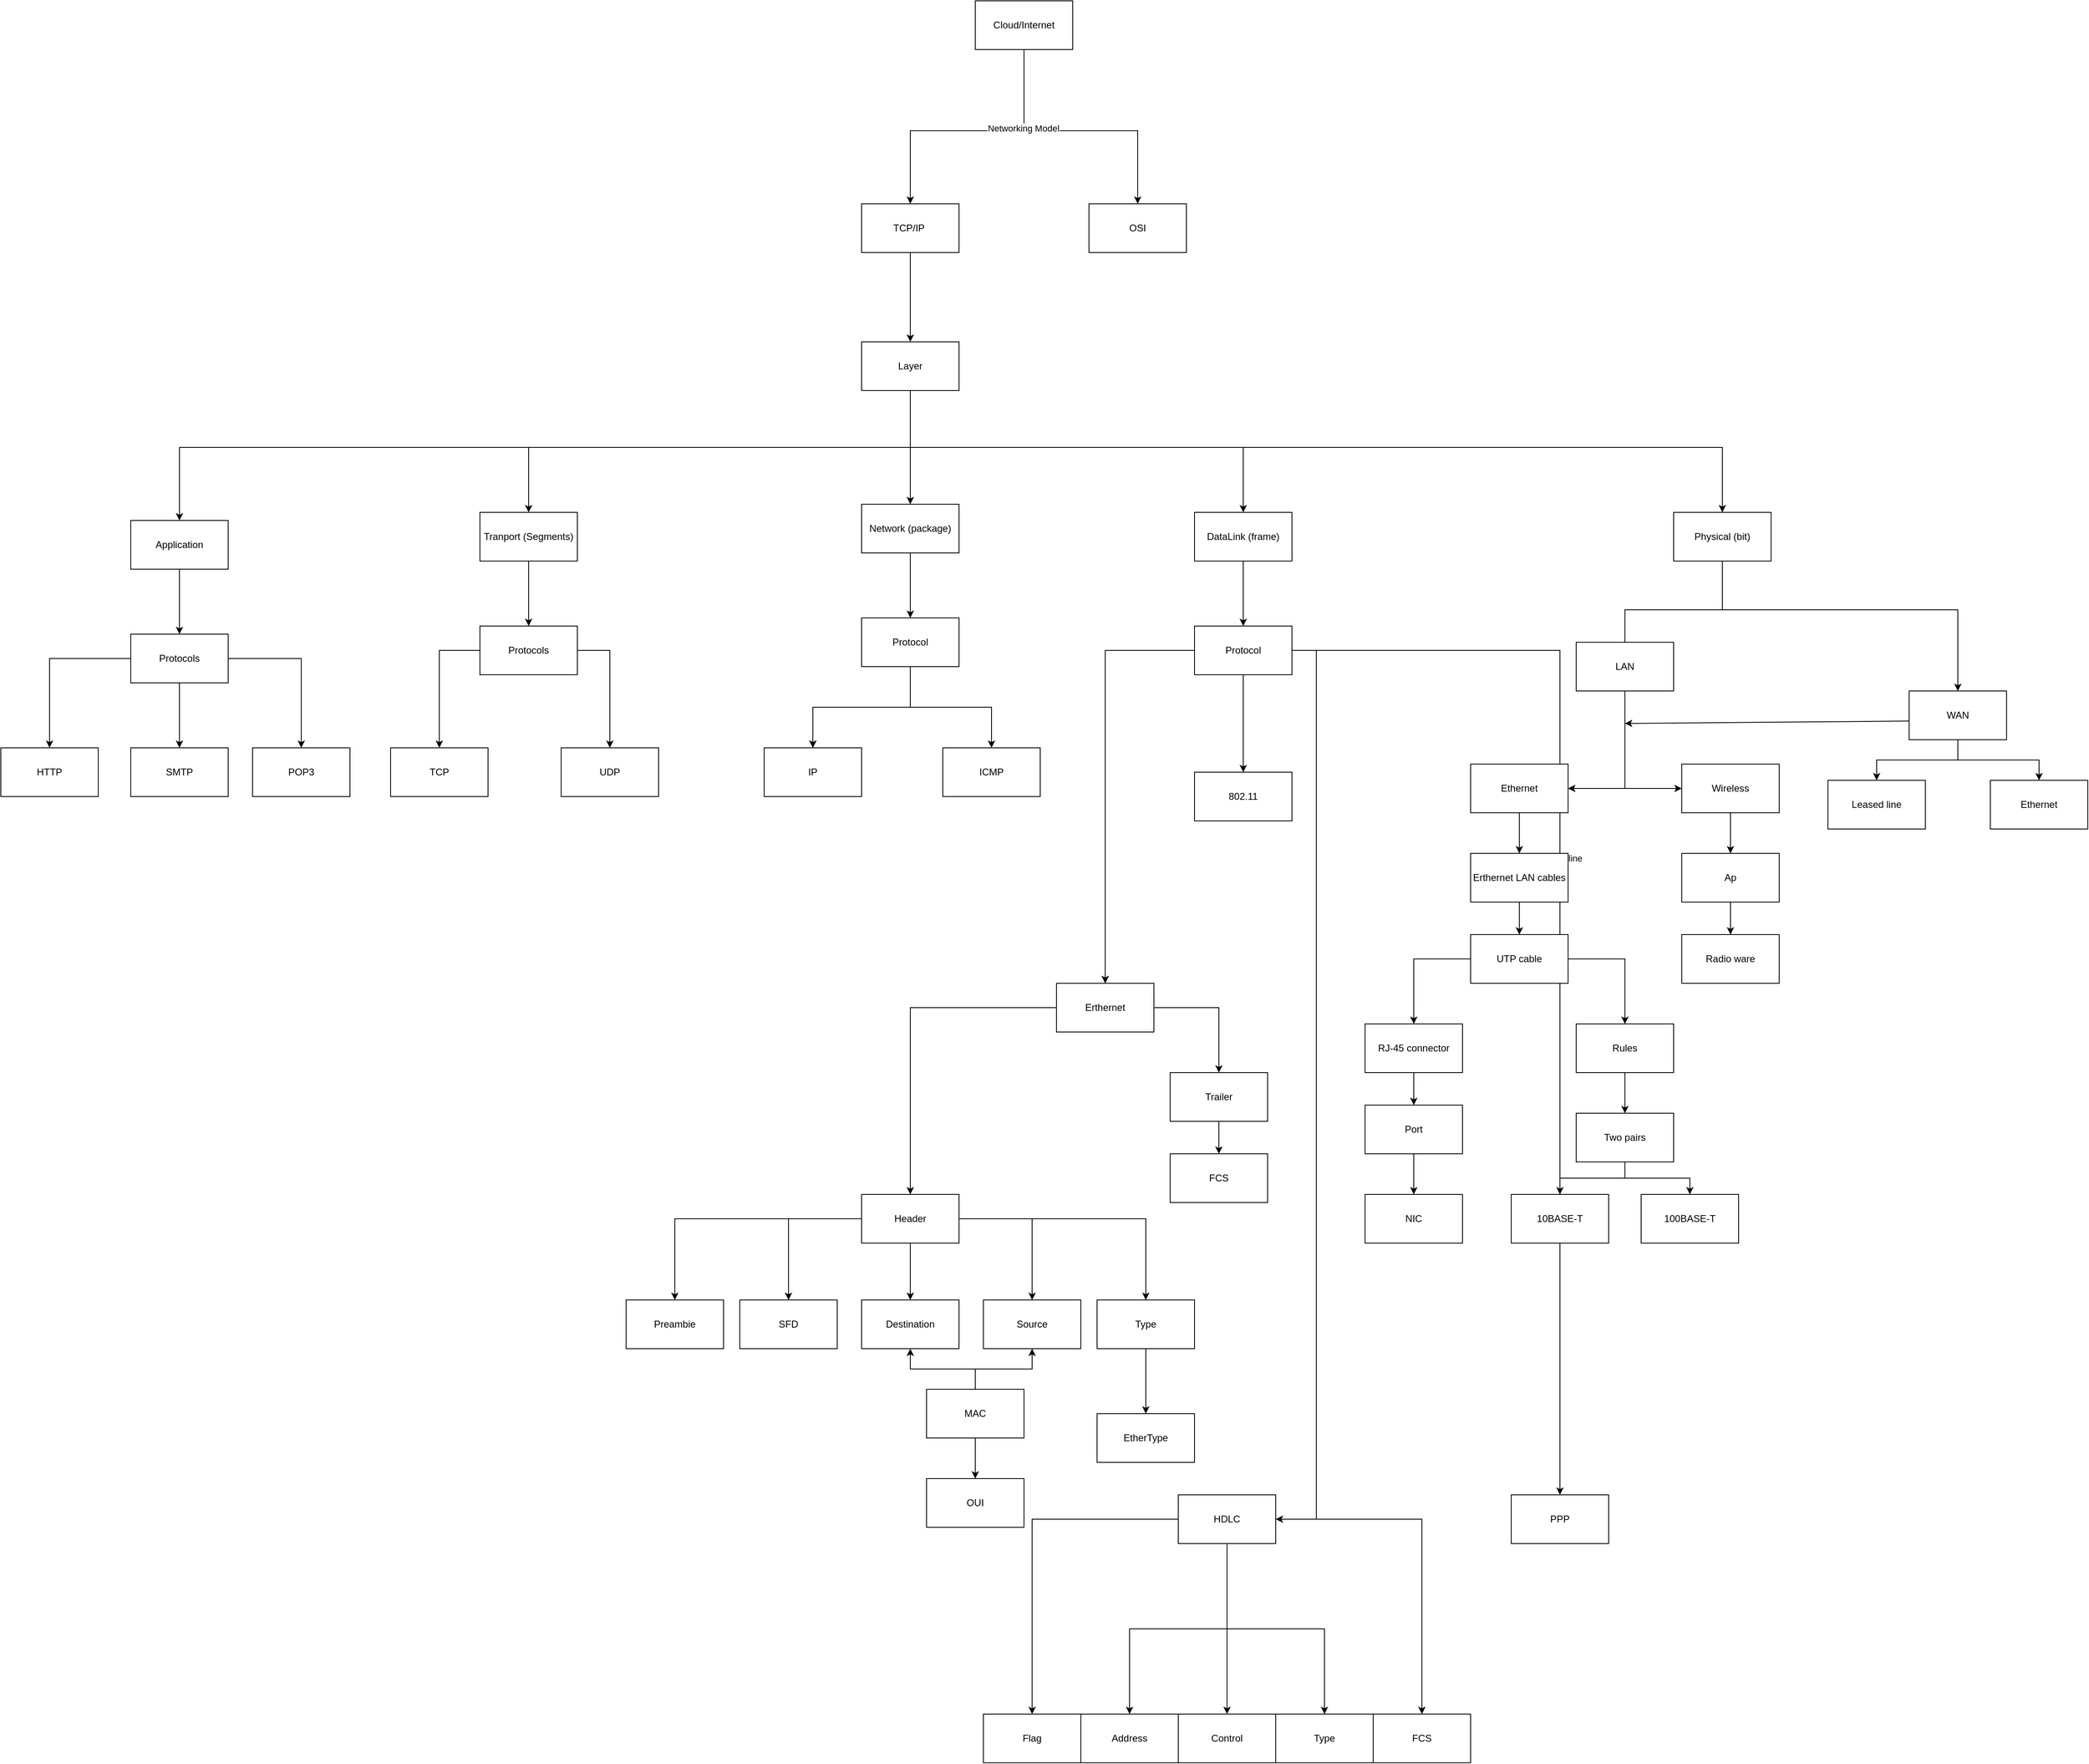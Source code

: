 <mxfile version="20.8.16" type="device"><diagram name="Page-1" id="VryeQ-Gk2uv_BgI80pkC"><mxGraphModel dx="4025" dy="1936" grid="1" gridSize="10" guides="1" tooltips="1" connect="1" arrows="1" fold="1" page="1" pageScale="1" pageWidth="850" pageHeight="1100" math="0" shadow="0"><root><mxCell id="0"/><mxCell id="1" parent="0"/><mxCell id="UHQ6FT25vWfmQ0ILFTmu-5" value="" style="edgeStyle=orthogonalEdgeStyle;rounded=0;orthogonalLoop=1;jettySize=auto;html=1;" parent="1" source="IW3LlE6zUHpfAB5gbioS-1" target="UHQ6FT25vWfmQ0ILFTmu-4" edge="1"><mxGeometry relative="1" as="geometry"><Array as="points"><mxPoint x="-1520" y="430"/><mxPoint x="-2420" y="430"/></Array></mxGeometry></mxCell><mxCell id="UHQ6FT25vWfmQ0ILFTmu-7" value="" style="edgeStyle=orthogonalEdgeStyle;rounded=0;orthogonalLoop=1;jettySize=auto;html=1;" parent="1" source="IW3LlE6zUHpfAB5gbioS-1" target="UHQ6FT25vWfmQ0ILFTmu-6" edge="1"><mxGeometry relative="1" as="geometry"><Array as="points"><mxPoint x="-1520" y="430"/><mxPoint x="-1990" y="430"/></Array></mxGeometry></mxCell><mxCell id="UHQ6FT25vWfmQ0ILFTmu-9" value="" style="edgeStyle=orthogonalEdgeStyle;rounded=0;orthogonalLoop=1;jettySize=auto;html=1;" parent="1" source="IW3LlE6zUHpfAB5gbioS-1" target="UHQ6FT25vWfmQ0ILFTmu-8" edge="1"><mxGeometry relative="1" as="geometry"><Array as="points"><mxPoint x="-1520" y="430"/><mxPoint x="-520" y="430"/></Array></mxGeometry></mxCell><mxCell id="UHQ6FT25vWfmQ0ILFTmu-11" value="" style="edgeStyle=orthogonalEdgeStyle;rounded=0;orthogonalLoop=1;jettySize=auto;html=1;" parent="1" source="IW3LlE6zUHpfAB5gbioS-1" target="UHQ6FT25vWfmQ0ILFTmu-10" edge="1"><mxGeometry relative="1" as="geometry"><Array as="points"><mxPoint x="-1520" y="430"/><mxPoint x="-1110" y="430"/></Array></mxGeometry></mxCell><mxCell id="UHQ6FT25vWfmQ0ILFTmu-13" value="" style="edgeStyle=orthogonalEdgeStyle;rounded=0;orthogonalLoop=1;jettySize=auto;html=1;" parent="1" source="IW3LlE6zUHpfAB5gbioS-1" target="UHQ6FT25vWfmQ0ILFTmu-12" edge="1"><mxGeometry relative="1" as="geometry"/></mxCell><mxCell id="IW3LlE6zUHpfAB5gbioS-1" value="Layer" style="rounded=0;whiteSpace=wrap;html=1;" parent="1" vertex="1"><mxGeometry x="-1580" y="300" width="120" height="60" as="geometry"/></mxCell><mxCell id="UHQ6FT25vWfmQ0ILFTmu-3" value="" style="edgeStyle=orthogonalEdgeStyle;rounded=0;orthogonalLoop=1;jettySize=auto;html=1;" parent="1" source="XTkcEaDEy779bnMQtPgK-1" target="UHQ6FT25vWfmQ0ILFTmu-2" edge="1"><mxGeometry relative="1" as="geometry"><Array as="points"><mxPoint x="-1380" y="40"/><mxPoint x="-1240" y="40"/></Array></mxGeometry></mxCell><mxCell id="UHQ6FT25vWfmQ0ILFTmu-16" value="" style="edgeStyle=orthogonalEdgeStyle;rounded=0;orthogonalLoop=1;jettySize=auto;html=1;" parent="1" source="XTkcEaDEy779bnMQtPgK-1" target="UHQ6FT25vWfmQ0ILFTmu-15" edge="1"><mxGeometry relative="1" as="geometry"><Array as="points"><mxPoint x="-1380" y="40"/><mxPoint x="-1520" y="40"/></Array></mxGeometry></mxCell><mxCell id="uH-ZD7RsXP37Ofw5bysv-13" value="Networking Model" style="edgeLabel;html=1;align=center;verticalAlign=middle;resizable=0;points=[];" parent="UHQ6FT25vWfmQ0ILFTmu-16" vertex="1" connectable="0"><mxGeometry x="-0.412" y="-1" relative="1" as="geometry"><mxPoint as="offset"/></mxGeometry></mxCell><mxCell id="XTkcEaDEy779bnMQtPgK-1" value="Cloud/Internet" style="rounded=0;whiteSpace=wrap;html=1;" parent="1" vertex="1"><mxGeometry x="-1440" y="-120" width="120" height="60" as="geometry"/></mxCell><mxCell id="UHQ6FT25vWfmQ0ILFTmu-2" value="OSI" style="whiteSpace=wrap;html=1;rounded=0;" parent="1" vertex="1"><mxGeometry x="-1300" y="130" width="120" height="60" as="geometry"/></mxCell><mxCell id="UHQ6FT25vWfmQ0ILFTmu-19" value="" style="edgeStyle=orthogonalEdgeStyle;rounded=0;orthogonalLoop=1;jettySize=auto;html=1;" parent="1" source="UHQ6FT25vWfmQ0ILFTmu-4" target="UHQ6FT25vWfmQ0ILFTmu-18" edge="1"><mxGeometry relative="1" as="geometry"/></mxCell><mxCell id="UHQ6FT25vWfmQ0ILFTmu-4" value="Application" style="whiteSpace=wrap;html=1;rounded=0;" parent="1" vertex="1"><mxGeometry x="-2480" y="520" width="120" height="60" as="geometry"/></mxCell><mxCell id="UHQ6FT25vWfmQ0ILFTmu-27" value="" style="edgeStyle=orthogonalEdgeStyle;rounded=0;orthogonalLoop=1;jettySize=auto;html=1;" parent="1" source="UHQ6FT25vWfmQ0ILFTmu-6" target="UHQ6FT25vWfmQ0ILFTmu-26" edge="1"><mxGeometry relative="1" as="geometry"/></mxCell><mxCell id="UHQ6FT25vWfmQ0ILFTmu-6" value="Tranport (Segments)" style="whiteSpace=wrap;html=1;rounded=0;" parent="1" vertex="1"><mxGeometry x="-2050" y="510" width="120" height="60" as="geometry"/></mxCell><mxCell id="UHQ6FT25vWfmQ0ILFTmu-8" value="Physical (bit)" style="whiteSpace=wrap;html=1;rounded=0;" parent="1" vertex="1"><mxGeometry x="-580" y="510" width="120" height="60" as="geometry"/></mxCell><mxCell id="UHQ6FT25vWfmQ0ILFTmu-40" value="" style="edgeStyle=orthogonalEdgeStyle;rounded=0;orthogonalLoop=1;jettySize=auto;html=1;" parent="1" source="UHQ6FT25vWfmQ0ILFTmu-10" target="UHQ6FT25vWfmQ0ILFTmu-39" edge="1"><mxGeometry relative="1" as="geometry"/></mxCell><mxCell id="UHQ6FT25vWfmQ0ILFTmu-10" value="DataLink (frame)" style="whiteSpace=wrap;html=1;rounded=0;" parent="1" vertex="1"><mxGeometry x="-1170" y="510" width="120" height="60" as="geometry"/></mxCell><mxCell id="UHQ6FT25vWfmQ0ILFTmu-33" value="" style="edgeStyle=orthogonalEdgeStyle;rounded=0;orthogonalLoop=1;jettySize=auto;html=1;" parent="1" source="UHQ6FT25vWfmQ0ILFTmu-12" target="UHQ6FT25vWfmQ0ILFTmu-32" edge="1"><mxGeometry relative="1" as="geometry"/></mxCell><mxCell id="UHQ6FT25vWfmQ0ILFTmu-12" value="Network (package)" style="whiteSpace=wrap;html=1;rounded=0;" parent="1" vertex="1"><mxGeometry x="-1580" y="500" width="120" height="60" as="geometry"/></mxCell><mxCell id="UHQ6FT25vWfmQ0ILFTmu-17" value="" style="edgeStyle=orthogonalEdgeStyle;rounded=0;orthogonalLoop=1;jettySize=auto;html=1;" parent="1" source="UHQ6FT25vWfmQ0ILFTmu-15" target="IW3LlE6zUHpfAB5gbioS-1" edge="1"><mxGeometry relative="1" as="geometry"/></mxCell><mxCell id="UHQ6FT25vWfmQ0ILFTmu-15" value="TCP/IP&amp;nbsp;" style="whiteSpace=wrap;html=1;rounded=0;" parent="1" vertex="1"><mxGeometry x="-1580" y="130" width="120" height="60" as="geometry"/></mxCell><mxCell id="UHQ6FT25vWfmQ0ILFTmu-21" value="" style="edgeStyle=orthogonalEdgeStyle;rounded=0;orthogonalLoop=1;jettySize=auto;html=1;" parent="1" source="UHQ6FT25vWfmQ0ILFTmu-18" target="UHQ6FT25vWfmQ0ILFTmu-20" edge="1"><mxGeometry relative="1" as="geometry"/></mxCell><mxCell id="UHQ6FT25vWfmQ0ILFTmu-23" value="" style="edgeStyle=orthogonalEdgeStyle;rounded=0;orthogonalLoop=1;jettySize=auto;html=1;" parent="1" source="UHQ6FT25vWfmQ0ILFTmu-18" target="UHQ6FT25vWfmQ0ILFTmu-22" edge="1"><mxGeometry relative="1" as="geometry"/></mxCell><mxCell id="UHQ6FT25vWfmQ0ILFTmu-25" value="" style="edgeStyle=orthogonalEdgeStyle;rounded=0;orthogonalLoop=1;jettySize=auto;html=1;" parent="1" source="UHQ6FT25vWfmQ0ILFTmu-18" target="UHQ6FT25vWfmQ0ILFTmu-24" edge="1"><mxGeometry relative="1" as="geometry"/></mxCell><mxCell id="UHQ6FT25vWfmQ0ILFTmu-18" value="Protocols" style="whiteSpace=wrap;html=1;rounded=0;" parent="1" vertex="1"><mxGeometry x="-2480" y="660" width="120" height="60" as="geometry"/></mxCell><mxCell id="UHQ6FT25vWfmQ0ILFTmu-20" value="HTTP" style="whiteSpace=wrap;html=1;rounded=0;" parent="1" vertex="1"><mxGeometry x="-2640" y="800" width="120" height="60" as="geometry"/></mxCell><mxCell id="UHQ6FT25vWfmQ0ILFTmu-22" value="POP3" style="whiteSpace=wrap;html=1;rounded=0;" parent="1" vertex="1"><mxGeometry x="-2330" y="800" width="120" height="60" as="geometry"/></mxCell><mxCell id="UHQ6FT25vWfmQ0ILFTmu-24" value="SMTP" style="whiteSpace=wrap;html=1;rounded=0;" parent="1" vertex="1"><mxGeometry x="-2480" y="800" width="120" height="60" as="geometry"/></mxCell><mxCell id="UHQ6FT25vWfmQ0ILFTmu-29" value="" style="edgeStyle=orthogonalEdgeStyle;rounded=0;orthogonalLoop=1;jettySize=auto;html=1;" parent="1" source="UHQ6FT25vWfmQ0ILFTmu-26" target="UHQ6FT25vWfmQ0ILFTmu-28" edge="1"><mxGeometry relative="1" as="geometry"><Array as="points"><mxPoint x="-2100" y="680"/></Array></mxGeometry></mxCell><mxCell id="UHQ6FT25vWfmQ0ILFTmu-31" value="" style="edgeStyle=orthogonalEdgeStyle;rounded=0;orthogonalLoop=1;jettySize=auto;html=1;" parent="1" source="UHQ6FT25vWfmQ0ILFTmu-26" target="UHQ6FT25vWfmQ0ILFTmu-30" edge="1"><mxGeometry relative="1" as="geometry"><Array as="points"><mxPoint x="-1890" y="680"/></Array></mxGeometry></mxCell><mxCell id="UHQ6FT25vWfmQ0ILFTmu-26" value="Protocols" style="whiteSpace=wrap;html=1;rounded=0;" parent="1" vertex="1"><mxGeometry x="-2050" y="650" width="120" height="60" as="geometry"/></mxCell><mxCell id="UHQ6FT25vWfmQ0ILFTmu-28" value="TCP" style="whiteSpace=wrap;html=1;rounded=0;" parent="1" vertex="1"><mxGeometry x="-2160" y="800" width="120" height="60" as="geometry"/></mxCell><mxCell id="UHQ6FT25vWfmQ0ILFTmu-30" value="UDP" style="whiteSpace=wrap;html=1;rounded=0;" parent="1" vertex="1"><mxGeometry x="-1950" y="800" width="120" height="60" as="geometry"/></mxCell><mxCell id="UHQ6FT25vWfmQ0ILFTmu-35" value="" style="edgeStyle=orthogonalEdgeStyle;rounded=0;orthogonalLoop=1;jettySize=auto;html=1;" parent="1" source="UHQ6FT25vWfmQ0ILFTmu-32" target="UHQ6FT25vWfmQ0ILFTmu-34" edge="1"><mxGeometry relative="1" as="geometry"/></mxCell><mxCell id="UHQ6FT25vWfmQ0ILFTmu-36" value="" style="edgeStyle=orthogonalEdgeStyle;rounded=0;orthogonalLoop=1;jettySize=auto;html=1;" parent="1" source="UHQ6FT25vWfmQ0ILFTmu-32" target="UHQ6FT25vWfmQ0ILFTmu-34" edge="1"><mxGeometry relative="1" as="geometry"/></mxCell><mxCell id="UHQ6FT25vWfmQ0ILFTmu-38" value="" style="edgeStyle=orthogonalEdgeStyle;rounded=0;orthogonalLoop=1;jettySize=auto;html=1;" parent="1" source="UHQ6FT25vWfmQ0ILFTmu-32" target="UHQ6FT25vWfmQ0ILFTmu-37" edge="1"><mxGeometry relative="1" as="geometry"/></mxCell><mxCell id="UHQ6FT25vWfmQ0ILFTmu-32" value="Protocol" style="whiteSpace=wrap;html=1;rounded=0;" parent="1" vertex="1"><mxGeometry x="-1580" y="640" width="120" height="60" as="geometry"/></mxCell><mxCell id="UHQ6FT25vWfmQ0ILFTmu-34" value="IP" style="whiteSpace=wrap;html=1;rounded=0;" parent="1" vertex="1"><mxGeometry x="-1700" y="800" width="120" height="60" as="geometry"/></mxCell><mxCell id="UHQ6FT25vWfmQ0ILFTmu-37" value="ICMP" style="whiteSpace=wrap;html=1;rounded=0;" parent="1" vertex="1"><mxGeometry x="-1480" y="800" width="120" height="60" as="geometry"/></mxCell><mxCell id="UHQ6FT25vWfmQ0ILFTmu-43" value="" style="edgeStyle=orthogonalEdgeStyle;rounded=0;orthogonalLoop=1;jettySize=auto;html=1;" parent="1" source="UHQ6FT25vWfmQ0ILFTmu-39" target="UHQ6FT25vWfmQ0ILFTmu-42" edge="1"><mxGeometry relative="1" as="geometry"/></mxCell><mxCell id="uH-ZD7RsXP37Ofw5bysv-6" value="" style="edgeStyle=orthogonalEdgeStyle;rounded=0;orthogonalLoop=1;jettySize=auto;html=1;" parent="1" source="UHQ6FT25vWfmQ0ILFTmu-39" target="UHQ6FT25vWfmQ0ILFTmu-42" edge="1"><mxGeometry relative="1" as="geometry"/></mxCell><mxCell id="uH-ZD7RsXP37Ofw5bysv-8" value="" style="edgeStyle=orthogonalEdgeStyle;rounded=0;orthogonalLoop=1;jettySize=auto;html=1;" parent="1" source="UHQ6FT25vWfmQ0ILFTmu-39" target="uH-ZD7RsXP37Ofw5bysv-7" edge="1"><mxGeometry relative="1" as="geometry"/></mxCell><mxCell id="LuJl97KefkmDzAnzkYOg-7" value="" style="edgeStyle=orthogonalEdgeStyle;rounded=0;orthogonalLoop=1;jettySize=auto;html=1;" edge="1" parent="1" source="UHQ6FT25vWfmQ0ILFTmu-39" target="LuJl97KefkmDzAnzkYOg-6"><mxGeometry relative="1" as="geometry"><Array as="points"><mxPoint x="-1020" y="680"/></Array></mxGeometry></mxCell><mxCell id="LuJl97KefkmDzAnzkYOg-9" value="" style="edgeStyle=orthogonalEdgeStyle;rounded=0;orthogonalLoop=1;jettySize=auto;html=1;" edge="1" parent="1" source="UHQ6FT25vWfmQ0ILFTmu-39" target="LuJl97KefkmDzAnzkYOg-8"><mxGeometry relative="1" as="geometry"><Array as="points"><mxPoint x="-720" y="680"/></Array></mxGeometry></mxCell><mxCell id="LuJl97KefkmDzAnzkYOg-10" value="Leased line" style="edgeLabel;html=1;align=center;verticalAlign=middle;resizable=0;points=[];" vertex="1" connectable="0" parent="LuJl97KefkmDzAnzkYOg-9"><mxGeometry x="-0.145" y="-1" relative="1" as="geometry"><mxPoint as="offset"/></mxGeometry></mxCell><mxCell id="UHQ6FT25vWfmQ0ILFTmu-39" value="Protocol" style="whiteSpace=wrap;html=1;rounded=0;" parent="1" vertex="1"><mxGeometry x="-1170" y="650" width="120" height="60" as="geometry"/></mxCell><mxCell id="uH-ZD7RsXP37Ofw5bysv-10" value="" style="edgeStyle=orthogonalEdgeStyle;rounded=0;orthogonalLoop=1;jettySize=auto;html=1;" parent="1" source="UHQ6FT25vWfmQ0ILFTmu-42" target="uH-ZD7RsXP37Ofw5bysv-9" edge="1"><mxGeometry relative="1" as="geometry"/></mxCell><mxCell id="tzJh3xJ9G6v6UjKHn8EB-2" value="" style="edgeStyle=orthogonalEdgeStyle;rounded=0;orthogonalLoop=1;jettySize=auto;html=1;entryX=0.5;entryY=0;entryDx=0;entryDy=0;" parent="1" source="UHQ6FT25vWfmQ0ILFTmu-42" target="tzJh3xJ9G6v6UjKHn8EB-1" edge="1"><mxGeometry relative="1" as="geometry"><mxPoint x="-1230" y="1140" as="targetPoint"/><Array as="points"><mxPoint x="-1140" y="1120"/></Array></mxGeometry></mxCell><mxCell id="UHQ6FT25vWfmQ0ILFTmu-42" value="Erthernet" style="whiteSpace=wrap;html=1;rounded=0;" parent="1" vertex="1"><mxGeometry x="-1340" y="1090" width="120" height="60" as="geometry"/></mxCell><mxCell id="uH-ZD7RsXP37Ofw5bysv-7" value="802.11" style="whiteSpace=wrap;html=1;rounded=0;" parent="1" vertex="1"><mxGeometry x="-1170" y="830" width="120" height="60" as="geometry"/></mxCell><mxCell id="tzJh3xJ9G6v6UjKHn8EB-4" value="" style="edgeStyle=orthogonalEdgeStyle;rounded=0;orthogonalLoop=1;jettySize=auto;html=1;" parent="1" source="uH-ZD7RsXP37Ofw5bysv-9" target="tzJh3xJ9G6v6UjKHn8EB-3" edge="1"><mxGeometry relative="1" as="geometry"/></mxCell><mxCell id="tzJh3xJ9G6v6UjKHn8EB-6" value="" style="edgeStyle=orthogonalEdgeStyle;rounded=0;orthogonalLoop=1;jettySize=auto;html=1;" parent="1" source="uH-ZD7RsXP37Ofw5bysv-9" target="tzJh3xJ9G6v6UjKHn8EB-5" edge="1"><mxGeometry relative="1" as="geometry"/></mxCell><mxCell id="tzJh3xJ9G6v6UjKHn8EB-13" value="" style="edgeStyle=orthogonalEdgeStyle;rounded=0;orthogonalLoop=1;jettySize=auto;html=1;" parent="1" source="uH-ZD7RsXP37Ofw5bysv-9" target="tzJh3xJ9G6v6UjKHn8EB-12" edge="1"><mxGeometry relative="1" as="geometry"/></mxCell><mxCell id="tzJh3xJ9G6v6UjKHn8EB-15" value="" style="edgeStyle=orthogonalEdgeStyle;rounded=0;orthogonalLoop=1;jettySize=auto;html=1;" parent="1" source="uH-ZD7RsXP37Ofw5bysv-9" target="tzJh3xJ9G6v6UjKHn8EB-14" edge="1"><mxGeometry relative="1" as="geometry"/></mxCell><mxCell id="tzJh3xJ9G6v6UjKHn8EB-17" value="" style="edgeStyle=orthogonalEdgeStyle;rounded=0;orthogonalLoop=1;jettySize=auto;html=1;" parent="1" source="uH-ZD7RsXP37Ofw5bysv-9" target="tzJh3xJ9G6v6UjKHn8EB-16" edge="1"><mxGeometry relative="1" as="geometry"/></mxCell><mxCell id="uH-ZD7RsXP37Ofw5bysv-9" value="Header" style="whiteSpace=wrap;html=1;rounded=0;" parent="1" vertex="1"><mxGeometry x="-1580" y="1350" width="120" height="60" as="geometry"/></mxCell><mxCell id="uH-ZD7RsXP37Ofw5bysv-18" value="" style="edgeStyle=orthogonalEdgeStyle;rounded=0;orthogonalLoop=1;jettySize=auto;html=1;" parent="1" source="uH-ZD7RsXP37Ofw5bysv-14" target="uH-ZD7RsXP37Ofw5bysv-17" edge="1"><mxGeometry relative="1" as="geometry"><Array as="points"><mxPoint x="-640" y="630"/><mxPoint x="-230" y="630"/></Array></mxGeometry></mxCell><mxCell id="uH-ZD7RsXP37Ofw5bysv-20" value="" style="edgeStyle=orthogonalEdgeStyle;rounded=0;orthogonalLoop=1;jettySize=auto;html=1;" parent="1" source="uH-ZD7RsXP37Ofw5bysv-14" target="uH-ZD7RsXP37Ofw5bysv-19" edge="1"><mxGeometry relative="1" as="geometry"><Array as="points"><mxPoint x="-640" y="850"/></Array></mxGeometry></mxCell><mxCell id="uH-ZD7RsXP37Ofw5bysv-22" value="" style="edgeStyle=orthogonalEdgeStyle;rounded=0;orthogonalLoop=1;jettySize=auto;html=1;" parent="1" source="uH-ZD7RsXP37Ofw5bysv-14" target="uH-ZD7RsXP37Ofw5bysv-21" edge="1"><mxGeometry relative="1" as="geometry"><Array as="points"><mxPoint x="-640" y="850"/></Array></mxGeometry></mxCell><mxCell id="uH-ZD7RsXP37Ofw5bysv-14" value="LAN" style="whiteSpace=wrap;html=1;rounded=0;" parent="1" vertex="1"><mxGeometry x="-700" y="670" width="120" height="60" as="geometry"/></mxCell><mxCell id="LuJl97KefkmDzAnzkYOg-3" value="" style="edgeStyle=orthogonalEdgeStyle;rounded=0;orthogonalLoop=1;jettySize=auto;html=1;" edge="1" parent="1" source="uH-ZD7RsXP37Ofw5bysv-17" target="LuJl97KefkmDzAnzkYOg-2"><mxGeometry relative="1" as="geometry"/></mxCell><mxCell id="LuJl97KefkmDzAnzkYOg-5" value="" style="edgeStyle=orthogonalEdgeStyle;rounded=0;orthogonalLoop=1;jettySize=auto;html=1;" edge="1" parent="1" source="uH-ZD7RsXP37Ofw5bysv-17" target="LuJl97KefkmDzAnzkYOg-4"><mxGeometry relative="1" as="geometry"/></mxCell><mxCell id="uH-ZD7RsXP37Ofw5bysv-17" value="WAN" style="whiteSpace=wrap;html=1;rounded=0;" parent="1" vertex="1"><mxGeometry x="-290" y="730" width="120" height="60" as="geometry"/></mxCell><mxCell id="uH-ZD7RsXP37Ofw5bysv-19" value="Ethernet" style="whiteSpace=wrap;html=1;rounded=0;" parent="1" vertex="1"><mxGeometry x="-830" y="820" width="120" height="60" as="geometry"/></mxCell><mxCell id="uH-ZD7RsXP37Ofw5bysv-31" value="" style="edgeStyle=orthogonalEdgeStyle;rounded=0;orthogonalLoop=1;jettySize=auto;html=1;" parent="1" source="uH-ZD7RsXP37Ofw5bysv-21" target="uH-ZD7RsXP37Ofw5bysv-30" edge="1"><mxGeometry relative="1" as="geometry"/></mxCell><mxCell id="uH-ZD7RsXP37Ofw5bysv-21" value="Wireless" style="whiteSpace=wrap;html=1;rounded=0;" parent="1" vertex="1"><mxGeometry x="-570" y="820" width="120" height="60" as="geometry"/></mxCell><mxCell id="uH-ZD7RsXP37Ofw5bysv-37" value="" style="edgeStyle=orthogonalEdgeStyle;rounded=0;orthogonalLoop=1;jettySize=auto;html=1;exitX=0.5;exitY=1;exitDx=0;exitDy=0;" parent="1" source="uH-ZD7RsXP37Ofw5bysv-19" target="uH-ZD7RsXP37Ofw5bysv-26" edge="1"><mxGeometry relative="1" as="geometry"><mxPoint x="-770" y="990" as="sourcePoint"/></mxGeometry></mxCell><mxCell id="uH-ZD7RsXP37Ofw5bysv-39" value="" style="edgeStyle=orthogonalEdgeStyle;rounded=0;orthogonalLoop=1;jettySize=auto;html=1;" parent="1" source="uH-ZD7RsXP37Ofw5bysv-26" target="uH-ZD7RsXP37Ofw5bysv-38" edge="1"><mxGeometry relative="1" as="geometry"/></mxCell><mxCell id="uH-ZD7RsXP37Ofw5bysv-26" value="Erthernet LAN cables&lt;span id=&quot;page877R_mcid3659&quot; class=&quot;markedContent&quot;&gt;&lt;/span&gt;" style="whiteSpace=wrap;html=1;rounded=0;" parent="1" vertex="1"><mxGeometry x="-830" y="930" width="120" height="60" as="geometry"/></mxCell><mxCell id="uH-ZD7RsXP37Ofw5bysv-33" value="" style="edgeStyle=orthogonalEdgeStyle;rounded=0;orthogonalLoop=1;jettySize=auto;html=1;" parent="1" source="uH-ZD7RsXP37Ofw5bysv-30" target="uH-ZD7RsXP37Ofw5bysv-32" edge="1"><mxGeometry relative="1" as="geometry"/></mxCell><mxCell id="uH-ZD7RsXP37Ofw5bysv-30" value="Ap" style="whiteSpace=wrap;html=1;rounded=0;" parent="1" vertex="1"><mxGeometry x="-570" y="930" width="120" height="60" as="geometry"/></mxCell><mxCell id="uH-ZD7RsXP37Ofw5bysv-32" value="Radio ware" style="whiteSpace=wrap;html=1;rounded=0;" parent="1" vertex="1"><mxGeometry x="-570" y="1030" width="120" height="60" as="geometry"/></mxCell><mxCell id="uH-ZD7RsXP37Ofw5bysv-35" value="" style="endArrow=none;html=1;rounded=0;entryX=0.5;entryY=1;entryDx=0;entryDy=0;" parent="1" target="UHQ6FT25vWfmQ0ILFTmu-8" edge="1"><mxGeometry width="50" height="50" relative="1" as="geometry"><mxPoint x="-520" y="630" as="sourcePoint"/><mxPoint x="-490" y="720" as="targetPoint"/></mxGeometry></mxCell><mxCell id="uH-ZD7RsXP37Ofw5bysv-41" value="" style="edgeStyle=orthogonalEdgeStyle;rounded=0;orthogonalLoop=1;jettySize=auto;html=1;" parent="1" source="uH-ZD7RsXP37Ofw5bysv-38" target="uH-ZD7RsXP37Ofw5bysv-40" edge="1"><mxGeometry relative="1" as="geometry"/></mxCell><mxCell id="uH-ZD7RsXP37Ofw5bysv-53" value="" style="edgeStyle=orthogonalEdgeStyle;rounded=0;orthogonalLoop=1;jettySize=auto;html=1;" parent="1" source="uH-ZD7RsXP37Ofw5bysv-38" target="uH-ZD7RsXP37Ofw5bysv-52" edge="1"><mxGeometry relative="1" as="geometry"/></mxCell><mxCell id="uH-ZD7RsXP37Ofw5bysv-38" value="UTP cable&lt;span id=&quot;page886R_mcid3871&quot; class=&quot;markedContent&quot;&gt;&lt;/span&gt;" style="whiteSpace=wrap;html=1;rounded=0;" parent="1" vertex="1"><mxGeometry x="-830" y="1030" width="120" height="60" as="geometry"/></mxCell><mxCell id="uH-ZD7RsXP37Ofw5bysv-49" value="" style="edgeStyle=orthogonalEdgeStyle;rounded=0;orthogonalLoop=1;jettySize=auto;html=1;" parent="1" source="uH-ZD7RsXP37Ofw5bysv-40" target="uH-ZD7RsXP37Ofw5bysv-48" edge="1"><mxGeometry relative="1" as="geometry"/></mxCell><mxCell id="uH-ZD7RsXP37Ofw5bysv-40" value="RJ-45 connector&lt;span id=&quot;page888R_mcid3920&quot; class=&quot;markedContent&quot;&gt;&lt;/span&gt;" style="whiteSpace=wrap;html=1;rounded=0;" parent="1" vertex="1"><mxGeometry x="-960" y="1140" width="120" height="60" as="geometry"/></mxCell><mxCell id="uH-ZD7RsXP37Ofw5bysv-51" value="" style="edgeStyle=orthogonalEdgeStyle;rounded=0;orthogonalLoop=1;jettySize=auto;html=1;" parent="1" source="uH-ZD7RsXP37Ofw5bysv-48" target="uH-ZD7RsXP37Ofw5bysv-50" edge="1"><mxGeometry relative="1" as="geometry"/></mxCell><mxCell id="uH-ZD7RsXP37Ofw5bysv-48" value="Port" style="whiteSpace=wrap;html=1;rounded=0;" parent="1" vertex="1"><mxGeometry x="-960" y="1240" width="120" height="60" as="geometry"/></mxCell><mxCell id="uH-ZD7RsXP37Ofw5bysv-50" value="NIC&lt;span id=&quot;page889R_mcid3950&quot; class=&quot;markedContent&quot;&gt;&lt;/span&gt;&lt;span id=&quot;page889R_mcid3950&quot; class=&quot;markedContent&quot;&gt;&lt;/span&gt;" style="whiteSpace=wrap;html=1;rounded=0;" parent="1" vertex="1"><mxGeometry x="-960" y="1350" width="120" height="60" as="geometry"/></mxCell><mxCell id="uH-ZD7RsXP37Ofw5bysv-55" value="" style="edgeStyle=orthogonalEdgeStyle;rounded=0;orthogonalLoop=1;jettySize=auto;html=1;" parent="1" source="uH-ZD7RsXP37Ofw5bysv-52" target="uH-ZD7RsXP37Ofw5bysv-54" edge="1"><mxGeometry relative="1" as="geometry"/></mxCell><mxCell id="uH-ZD7RsXP37Ofw5bysv-52" value="Rules" style="whiteSpace=wrap;html=1;rounded=0;" parent="1" vertex="1"><mxGeometry x="-700" y="1140" width="120" height="60" as="geometry"/></mxCell><mxCell id="uH-ZD7RsXP37Ofw5bysv-57" value="" style="edgeStyle=orthogonalEdgeStyle;rounded=0;orthogonalLoop=1;jettySize=auto;html=1;" parent="1" source="uH-ZD7RsXP37Ofw5bysv-54" target="uH-ZD7RsXP37Ofw5bysv-56" edge="1"><mxGeometry relative="1" as="geometry"/></mxCell><mxCell id="uH-ZD7RsXP37Ofw5bysv-59" value="" style="edgeStyle=orthogonalEdgeStyle;rounded=0;orthogonalLoop=1;jettySize=auto;html=1;" parent="1" source="uH-ZD7RsXP37Ofw5bysv-54" target="uH-ZD7RsXP37Ofw5bysv-58" edge="1"><mxGeometry relative="1" as="geometry"/></mxCell><mxCell id="uH-ZD7RsXP37Ofw5bysv-54" value="Two pairs" style="whiteSpace=wrap;html=1;rounded=0;" parent="1" vertex="1"><mxGeometry x="-700" y="1250" width="120" height="60" as="geometry"/></mxCell><mxCell id="uH-ZD7RsXP37Ofw5bysv-56" value="100BASE-T" style="whiteSpace=wrap;html=1;rounded=0;" parent="1" vertex="1"><mxGeometry x="-620" y="1350" width="120" height="60" as="geometry"/></mxCell><mxCell id="uH-ZD7RsXP37Ofw5bysv-58" value="10BASE-T" style="whiteSpace=wrap;html=1;rounded=0;" parent="1" vertex="1"><mxGeometry x="-780" y="1350" width="120" height="60" as="geometry"/></mxCell><mxCell id="tzJh3xJ9G6v6UjKHn8EB-27" value="" style="edgeStyle=orthogonalEdgeStyle;rounded=0;orthogonalLoop=1;jettySize=auto;html=1;" parent="1" source="tzJh3xJ9G6v6UjKHn8EB-1" target="tzJh3xJ9G6v6UjKHn8EB-26" edge="1"><mxGeometry relative="1" as="geometry"/></mxCell><mxCell id="tzJh3xJ9G6v6UjKHn8EB-1" value="Trailer" style="whiteSpace=wrap;html=1;rounded=0;" parent="1" vertex="1"><mxGeometry x="-1200" y="1200" width="120" height="60" as="geometry"/></mxCell><mxCell id="tzJh3xJ9G6v6UjKHn8EB-3" value="Preambie" style="whiteSpace=wrap;html=1;rounded=0;" parent="1" vertex="1"><mxGeometry x="-1870" y="1480" width="120" height="60" as="geometry"/></mxCell><mxCell id="tzJh3xJ9G6v6UjKHn8EB-25" value="" style="edgeStyle=orthogonalEdgeStyle;rounded=0;orthogonalLoop=1;jettySize=auto;html=1;" parent="1" source="tzJh3xJ9G6v6UjKHn8EB-5" target="tzJh3xJ9G6v6UjKHn8EB-24" edge="1"><mxGeometry relative="1" as="geometry"/></mxCell><mxCell id="tzJh3xJ9G6v6UjKHn8EB-5" value="Type" style="whiteSpace=wrap;html=1;rounded=0;" parent="1" vertex="1"><mxGeometry x="-1290" y="1480" width="120" height="60" as="geometry"/></mxCell><mxCell id="tzJh3xJ9G6v6UjKHn8EB-12" value="SFD" style="whiteSpace=wrap;html=1;rounded=0;" parent="1" vertex="1"><mxGeometry x="-1730" y="1480" width="120" height="60" as="geometry"/></mxCell><mxCell id="tzJh3xJ9G6v6UjKHn8EB-14" value="Source" style="whiteSpace=wrap;html=1;rounded=0;" parent="1" vertex="1"><mxGeometry x="-1430" y="1480" width="120" height="60" as="geometry"/></mxCell><mxCell id="tzJh3xJ9G6v6UjKHn8EB-16" value="Destination" style="whiteSpace=wrap;html=1;rounded=0;" parent="1" vertex="1"><mxGeometry x="-1580" y="1480" width="120" height="60" as="geometry"/></mxCell><mxCell id="tzJh3xJ9G6v6UjKHn8EB-20" value="" style="edgeStyle=orthogonalEdgeStyle;rounded=0;orthogonalLoop=1;jettySize=auto;html=1;" parent="1" source="tzJh3xJ9G6v6UjKHn8EB-18" target="tzJh3xJ9G6v6UjKHn8EB-16" edge="1"><mxGeometry relative="1" as="geometry"/></mxCell><mxCell id="tzJh3xJ9G6v6UjKHn8EB-21" value="" style="edgeStyle=orthogonalEdgeStyle;rounded=0;orthogonalLoop=1;jettySize=auto;html=1;" parent="1" source="tzJh3xJ9G6v6UjKHn8EB-18" target="tzJh3xJ9G6v6UjKHn8EB-14" edge="1"><mxGeometry relative="1" as="geometry"/></mxCell><mxCell id="tzJh3xJ9G6v6UjKHn8EB-23" value="" style="edgeStyle=orthogonalEdgeStyle;rounded=0;orthogonalLoop=1;jettySize=auto;html=1;" parent="1" source="tzJh3xJ9G6v6UjKHn8EB-18" target="tzJh3xJ9G6v6UjKHn8EB-22" edge="1"><mxGeometry relative="1" as="geometry"/></mxCell><mxCell id="tzJh3xJ9G6v6UjKHn8EB-18" value="MAC" style="rounded=0;whiteSpace=wrap;html=1;" parent="1" vertex="1"><mxGeometry x="-1500" y="1590" width="120" height="60" as="geometry"/></mxCell><mxCell id="tzJh3xJ9G6v6UjKHn8EB-22" value="OUI" style="whiteSpace=wrap;html=1;rounded=0;" parent="1" vertex="1"><mxGeometry x="-1500" y="1700" width="120" height="60" as="geometry"/></mxCell><mxCell id="tzJh3xJ9G6v6UjKHn8EB-24" value="EtherType" style="whiteSpace=wrap;html=1;rounded=0;" parent="1" vertex="1"><mxGeometry x="-1290" y="1620" width="120" height="60" as="geometry"/></mxCell><mxCell id="tzJh3xJ9G6v6UjKHn8EB-26" value="FCS" style="whiteSpace=wrap;html=1;rounded=0;" parent="1" vertex="1"><mxGeometry x="-1200" y="1300" width="120" height="60" as="geometry"/></mxCell><mxCell id="LuJl97KefkmDzAnzkYOg-1" value="" style="endArrow=classic;html=1;rounded=0;exitX=0;exitY=0.617;exitDx=0;exitDy=0;exitPerimeter=0;" edge="1" parent="1" source="uH-ZD7RsXP37Ofw5bysv-17"><mxGeometry width="50" height="50" relative="1" as="geometry"><mxPoint x="-510" y="910" as="sourcePoint"/><mxPoint x="-640" y="770" as="targetPoint"/></mxGeometry></mxCell><mxCell id="LuJl97KefkmDzAnzkYOg-2" value="Ethernet" style="whiteSpace=wrap;html=1;rounded=0;" vertex="1" parent="1"><mxGeometry x="-190" y="840" width="120" height="60" as="geometry"/></mxCell><mxCell id="LuJl97KefkmDzAnzkYOg-4" value="Leased line" style="whiteSpace=wrap;html=1;rounded=0;" vertex="1" parent="1"><mxGeometry x="-390" y="840" width="120" height="60" as="geometry"/></mxCell><mxCell id="LuJl97KefkmDzAnzkYOg-12" value="" style="edgeStyle=orthogonalEdgeStyle;rounded=0;orthogonalLoop=1;jettySize=auto;html=1;" edge="1" parent="1" source="LuJl97KefkmDzAnzkYOg-6" target="LuJl97KefkmDzAnzkYOg-11"><mxGeometry relative="1" as="geometry"/></mxCell><mxCell id="LuJl97KefkmDzAnzkYOg-14" value="" style="edgeStyle=orthogonalEdgeStyle;rounded=0;orthogonalLoop=1;jettySize=auto;html=1;" edge="1" parent="1" source="LuJl97KefkmDzAnzkYOg-6" target="LuJl97KefkmDzAnzkYOg-13"><mxGeometry relative="1" as="geometry"/></mxCell><mxCell id="LuJl97KefkmDzAnzkYOg-16" value="" style="edgeStyle=orthogonalEdgeStyle;rounded=0;orthogonalLoop=1;jettySize=auto;html=1;" edge="1" parent="1" source="LuJl97KefkmDzAnzkYOg-6" target="LuJl97KefkmDzAnzkYOg-15"><mxGeometry relative="1" as="geometry"/></mxCell><mxCell id="LuJl97KefkmDzAnzkYOg-18" value="" style="edgeStyle=orthogonalEdgeStyle;rounded=0;orthogonalLoop=1;jettySize=auto;html=1;" edge="1" parent="1" source="LuJl97KefkmDzAnzkYOg-6" target="LuJl97KefkmDzAnzkYOg-17"><mxGeometry relative="1" as="geometry"/></mxCell><mxCell id="LuJl97KefkmDzAnzkYOg-20" value="" style="edgeStyle=orthogonalEdgeStyle;rounded=0;orthogonalLoop=1;jettySize=auto;html=1;" edge="1" parent="1" source="LuJl97KefkmDzAnzkYOg-6" target="LuJl97KefkmDzAnzkYOg-19"><mxGeometry relative="1" as="geometry"/></mxCell><mxCell id="LuJl97KefkmDzAnzkYOg-6" value="HDLC" style="whiteSpace=wrap;html=1;rounded=0;" vertex="1" parent="1"><mxGeometry x="-1190" y="1720" width="120" height="60" as="geometry"/></mxCell><mxCell id="LuJl97KefkmDzAnzkYOg-8" value="PPP" style="whiteSpace=wrap;html=1;rounded=0;" vertex="1" parent="1"><mxGeometry x="-780" y="1720" width="120" height="60" as="geometry"/></mxCell><mxCell id="LuJl97KefkmDzAnzkYOg-11" value="Flag" style="whiteSpace=wrap;html=1;rounded=0;" vertex="1" parent="1"><mxGeometry x="-1430" y="1990" width="120" height="60" as="geometry"/></mxCell><mxCell id="LuJl97KefkmDzAnzkYOg-13" value="Address" style="whiteSpace=wrap;html=1;rounded=0;" vertex="1" parent="1"><mxGeometry x="-1310" y="1990" width="120" height="60" as="geometry"/></mxCell><mxCell id="LuJl97KefkmDzAnzkYOg-15" value="Control" style="whiteSpace=wrap;html=1;rounded=0;" vertex="1" parent="1"><mxGeometry x="-1190" y="1990" width="120" height="60" as="geometry"/></mxCell><mxCell id="LuJl97KefkmDzAnzkYOg-17" value="Type" style="whiteSpace=wrap;html=1;rounded=0;" vertex="1" parent="1"><mxGeometry x="-1070" y="1990" width="120" height="60" as="geometry"/></mxCell><mxCell id="LuJl97KefkmDzAnzkYOg-19" value="FCS" style="whiteSpace=wrap;html=1;rounded=0;" vertex="1" parent="1"><mxGeometry x="-950" y="1990" width="120" height="60" as="geometry"/></mxCell></root></mxGraphModel></diagram></mxfile>